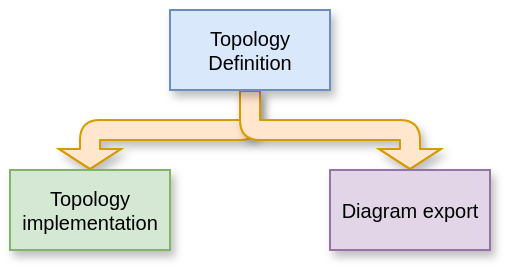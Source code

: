 <mxfile version="14.9.6" type="device"><diagram id="j_YvydkBt42omRbO5N4N" name="Page-1"><mxGraphModel dx="401" dy="986" grid="1" gridSize="10" guides="1" tooltips="1" connect="1" arrows="1" fold="1" page="1" pageScale="1" pageWidth="1654" pageHeight="1169" math="0" shadow="0"><root><mxCell id="0"/><mxCell id="1" parent="0"/><mxCell id="kapoIGH8ZTLY8nW-Whbu-7" style="edgeStyle=orthogonalEdgeStyle;rounded=1;orthogonalLoop=1;jettySize=auto;html=1;entryX=0.5;entryY=0;entryDx=0;entryDy=0;fontSize=10;strokeWidth=1;shape=flexArrow;endSize=3;startSize=3;fillColor=#ffe6cc;strokeColor=#d79b00;shadow=1;" edge="1" parent="1" source="kapoIGH8ZTLY8nW-Whbu-2" target="kapoIGH8ZTLY8nW-Whbu-3"><mxGeometry relative="1" as="geometry"/></mxCell><mxCell id="kapoIGH8ZTLY8nW-Whbu-8" style="edgeStyle=orthogonalEdgeStyle;rounded=1;orthogonalLoop=1;jettySize=auto;html=1;fontSize=10;strokeWidth=1;shape=flexArrow;endSize=3;startSize=3;fillColor=#ffe6cc;shadow=1;strokeColor=#d79b00;sketch=0;" edge="1" parent="1" source="kapoIGH8ZTLY8nW-Whbu-2" target="kapoIGH8ZTLY8nW-Whbu-4"><mxGeometry relative="1" as="geometry"/></mxCell><mxCell id="kapoIGH8ZTLY8nW-Whbu-2" value="Topology Definition" style="rounded=0;whiteSpace=wrap;html=1;fontSize=10;fillColor=#dae8fc;strokeColor=#6c8ebf;glass=0;shadow=1;" vertex="1" parent="1"><mxGeometry x="240" y="160" width="80" height="40" as="geometry"/></mxCell><mxCell id="kapoIGH8ZTLY8nW-Whbu-3" value="Topology implementation" style="rounded=0;whiteSpace=wrap;html=1;fontSize=10;fillColor=#d5e8d4;strokeColor=#82b366;glass=0;shadow=1;" vertex="1" parent="1"><mxGeometry x="160" y="240" width="80" height="40" as="geometry"/></mxCell><mxCell id="kapoIGH8ZTLY8nW-Whbu-4" value="Diagram export" style="rounded=0;whiteSpace=wrap;html=1;fontSize=10;fillColor=#e1d5e7;strokeColor=#9673a6;glass=0;shadow=1;" vertex="1" parent="1"><mxGeometry x="320" y="240" width="80" height="40" as="geometry"/></mxCell></root></mxGraphModel></diagram></mxfile>